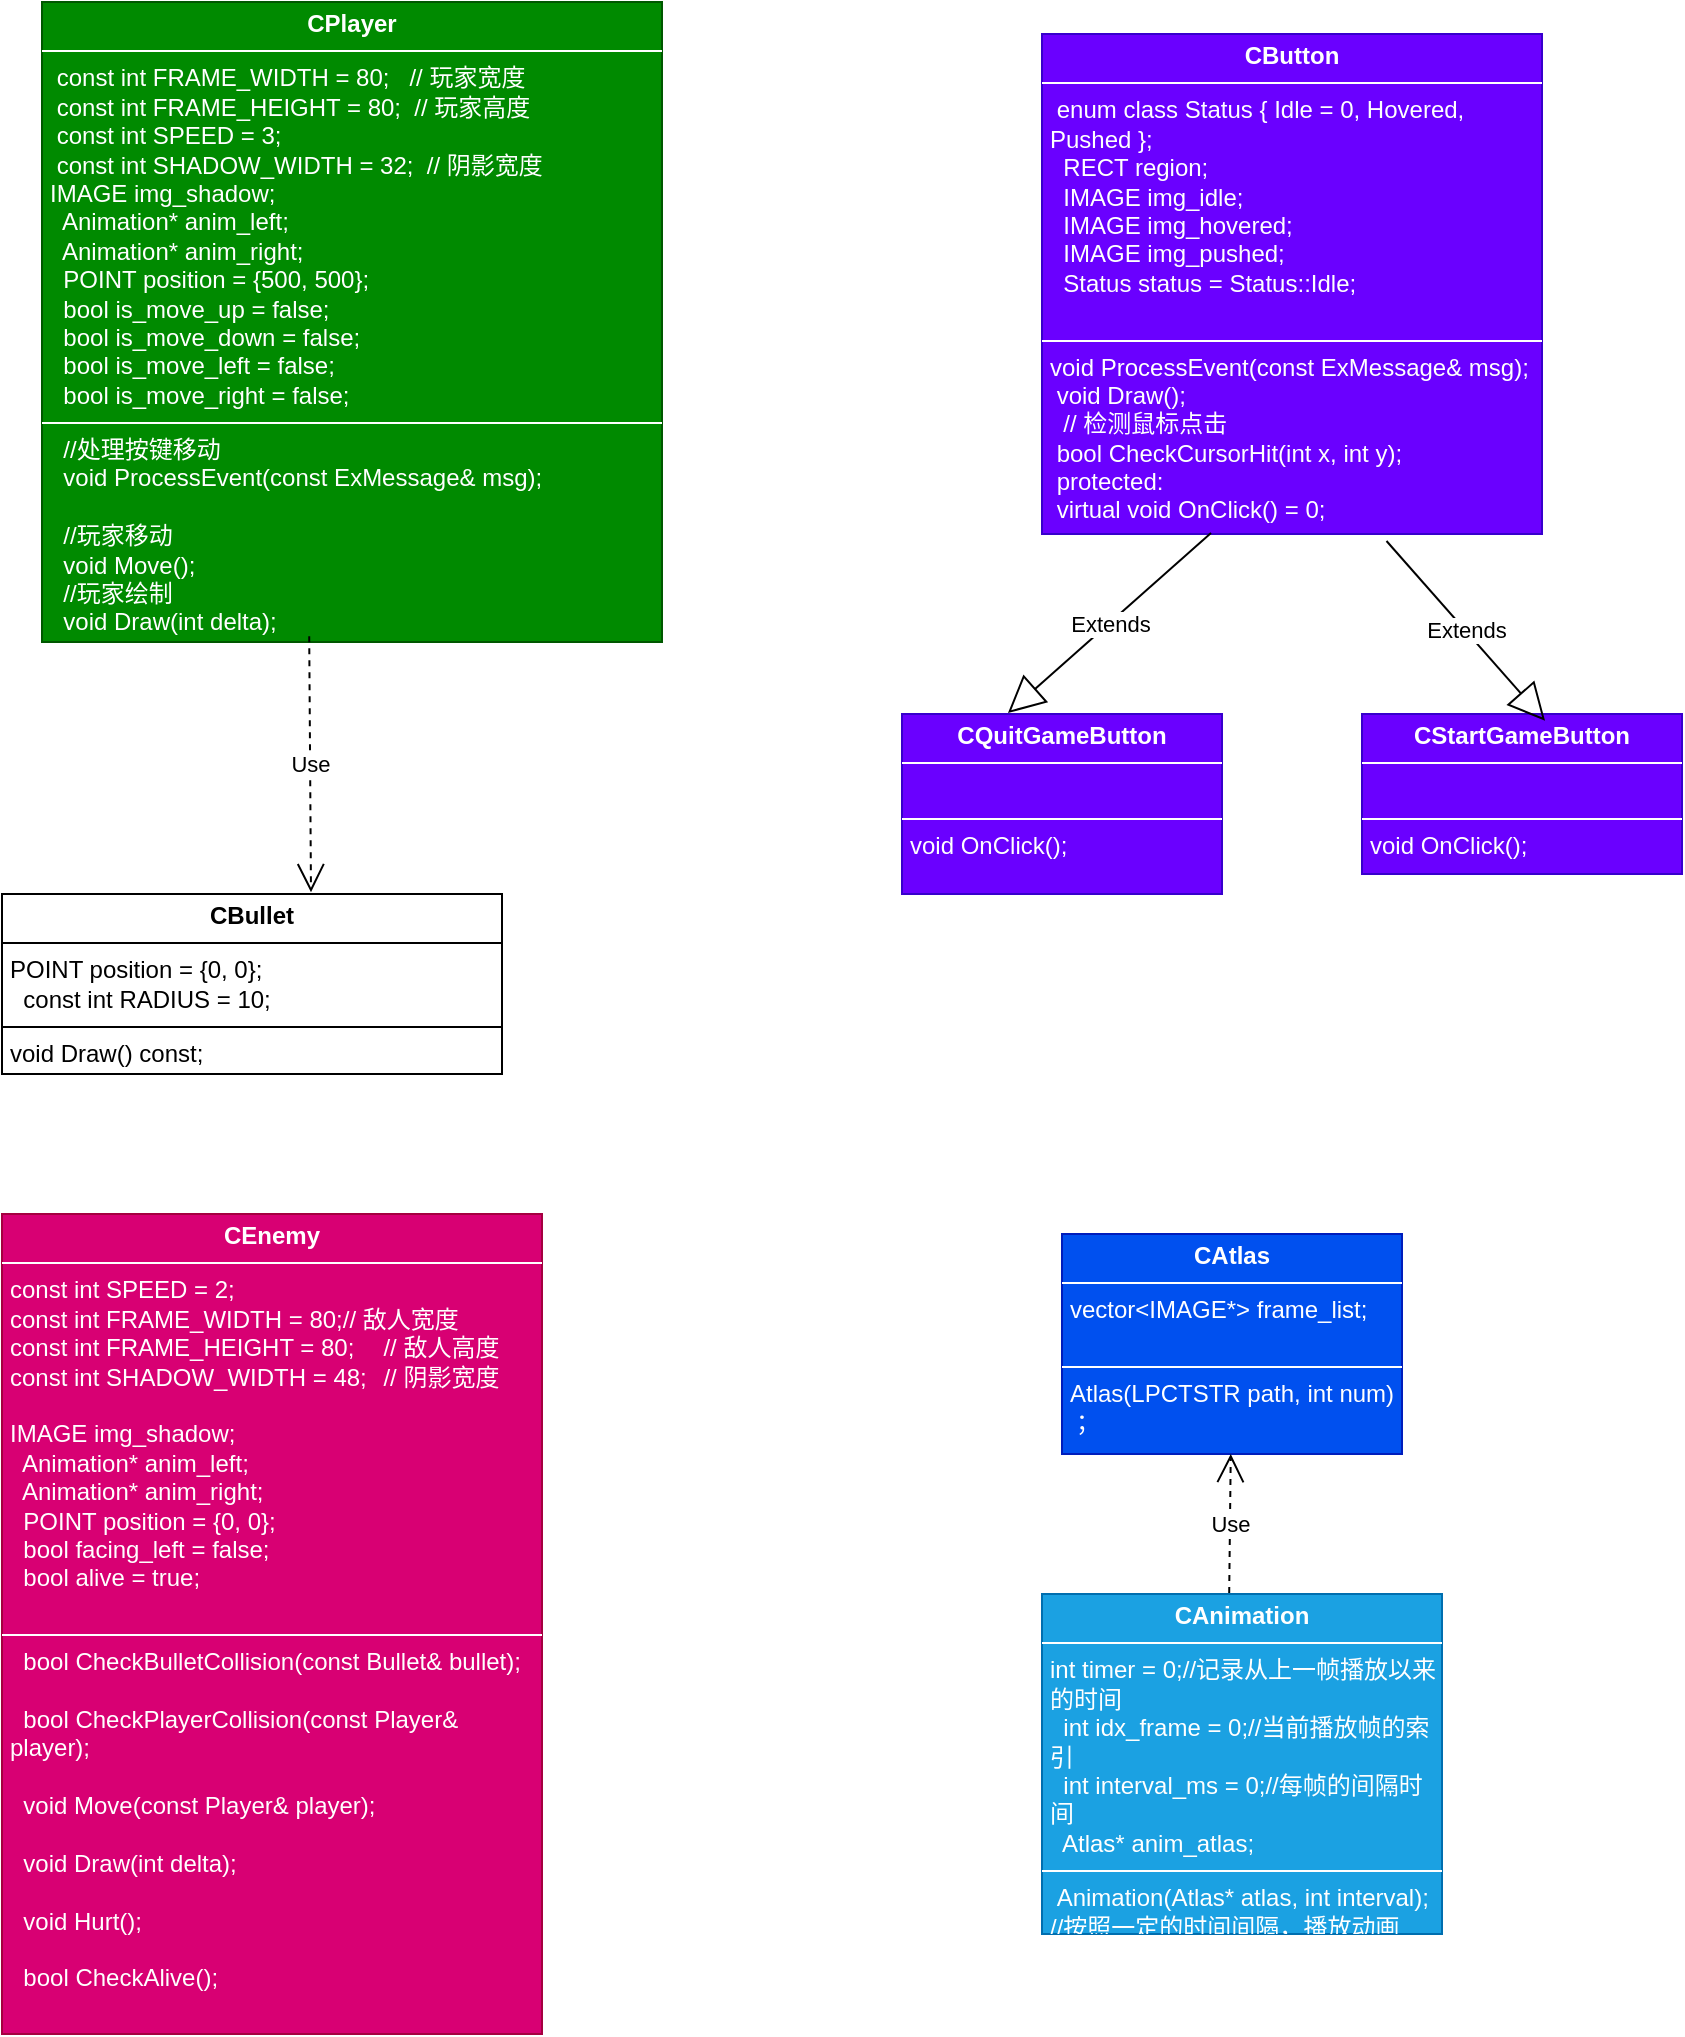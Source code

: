 <mxfile version="25.0.3">
  <diagram name="第 1 页" id="vzWRGLdtDPbdrh--yh06">
    <mxGraphModel dx="1987" dy="737" grid="1" gridSize="10" guides="1" tooltips="1" connect="1" arrows="1" fold="1" page="1" pageScale="1" pageWidth="827" pageHeight="1169" math="0" shadow="0">
      <root>
        <mxCell id="0" />
        <mxCell id="1" parent="0" />
        <mxCell id="5C_csZlOPM4gvtOqU64F-1" value="&lt;p style=&quot;margin:0px;margin-top:4px;text-align:center;&quot;&gt;&lt;b&gt;CPlayer&lt;/b&gt;&lt;/p&gt;&lt;hr size=&quot;1&quot; style=&quot;border-style:solid;&quot;&gt;&lt;p style=&quot;margin:0px;margin-left:4px;&quot;&gt;&amp;nbsp;&lt;span style=&quot;background-color: initial;&quot;&gt;const int FRAME_WIDTH = 80;&amp;nbsp; &amp;nbsp;// 玩家宽度&lt;/span&gt;&lt;/p&gt;&lt;p style=&quot;margin:0px;margin-left:4px;&quot;&gt;&amp;nbsp;const int FRAME_HEIGHT = 80;&amp;nbsp; // 玩家高度&lt;/p&gt;&lt;p style=&quot;margin:0px;margin-left:4px;&quot;&gt;&amp;nbsp;const int SPEED = 3;&lt;/p&gt;&lt;p style=&quot;margin:0px;margin-left:4px;&quot;&gt;&amp;nbsp;const int SHADOW_WIDTH = 32;&amp;nbsp; // 阴影宽度&lt;br&gt;&lt;span style=&quot;background-color: initial;&quot;&gt;IMAGE img_shadow;&lt;/span&gt;&lt;/p&gt;&lt;p style=&quot;margin:0px;margin-left:4px;&quot;&gt;&amp;nbsp; Animation* anim_left;&lt;/p&gt;&lt;p style=&quot;margin:0px;margin-left:4px;&quot;&gt;&amp;nbsp; Animation* anim_right;&lt;/p&gt;&lt;p style=&quot;margin:0px;margin-left:4px;&quot;&gt;&amp;nbsp; POINT position = {500, 500};&lt;/p&gt;&lt;p style=&quot;margin:0px;margin-left:4px;&quot;&gt;&amp;nbsp; bool is_move_up = false;&lt;/p&gt;&lt;p style=&quot;margin:0px;margin-left:4px;&quot;&gt;&amp;nbsp; bool is_move_down = false;&lt;/p&gt;&lt;p style=&quot;margin:0px;margin-left:4px;&quot;&gt;&amp;nbsp; bool is_move_left = false;&lt;/p&gt;&lt;p style=&quot;margin:0px;margin-left:4px;&quot;&gt;&amp;nbsp; bool is_move_right = false;&lt;/p&gt;&lt;hr size=&quot;1&quot; style=&quot;border-style:solid;&quot;&gt;&lt;p style=&quot;margin:0px;margin-left:4px;&quot;&gt;&lt;span style=&quot;background-color: initial;&quot;&gt;&amp;nbsp; //处理按键移动&lt;/span&gt;&lt;/p&gt;&lt;p style=&quot;margin:0px;margin-left:4px;&quot;&gt;&amp;nbsp; void ProcessEvent(const ExMessage&amp;amp; msg);&lt;/p&gt;&lt;p style=&quot;margin:0px;margin-left:4px;&quot;&gt;&lt;br&gt;&lt;/p&gt;&lt;p style=&quot;margin:0px;margin-left:4px;&quot;&gt;&amp;nbsp; //玩家移动&lt;/p&gt;&lt;p style=&quot;margin:0px;margin-left:4px;&quot;&gt;&amp;nbsp; void Move();&lt;/p&gt;&lt;p style=&quot;margin:0px;margin-left:4px;&quot;&gt;&amp;nbsp; //玩家绘制&lt;/p&gt;&lt;p style=&quot;margin:0px;margin-left:4px;&quot;&gt;&amp;nbsp; void Draw(int delta);&lt;/p&gt;&lt;p style=&quot;margin:0px;margin-left:4px;&quot;&gt;&amp;nbsp;&amp;nbsp;&lt;/p&gt;&lt;p style=&quot;margin:0px;margin-left:4px;&quot;&gt;&amp;nbsp; //获取玩家位置&lt;/p&gt;&lt;p style=&quot;margin:0px;margin-left:4px;&quot;&gt;&amp;nbsp; const POINT&amp;amp; GetPosition() const;&lt;/p&gt;&lt;div&gt;&lt;br&gt;&lt;/div&gt;" style="verticalAlign=top;align=left;overflow=fill;html=1;whiteSpace=wrap;fillColor=#008a00;strokeColor=#005700;fontColor=#ffffff;" parent="1" vertex="1">
          <mxGeometry x="-50" y="264" width="310" height="320" as="geometry" />
        </mxCell>
        <mxCell id="5C_csZlOPM4gvtOqU64F-2" value="&lt;p style=&quot;margin:0px;margin-top:4px;text-align:center;&quot;&gt;&lt;b&gt;CEnemy&lt;/b&gt;&lt;/p&gt;&lt;hr size=&quot;1&quot; style=&quot;border-style:solid;&quot;&gt;&lt;p style=&quot;margin:0px;margin-left:4px;&quot;&gt;&lt;span style=&quot;background-color: initial;&quot;&gt;const int SPEED = 2;&lt;/span&gt;&lt;/p&gt;&lt;p style=&quot;margin:0px;margin-left:4px;&quot;&gt;&lt;span style=&quot;white-space: normal;&quot;&gt;const int FRAME_WIDTH = 80;// 敌人宽度&lt;/span&gt;&lt;/p&gt;&lt;p style=&quot;margin:0px;margin-left:4px;&quot;&gt;&lt;span style=&quot;white-space: normal;&quot;&gt;const int FRAME_HEIGHT = 80;&lt;span style=&quot;white-space:pre&quot;&gt;&#x9;&lt;/span&gt;// 敌人高度&lt;/span&gt;&lt;/p&gt;&lt;p style=&quot;margin:0px;margin-left:4px;&quot;&gt;&lt;span style=&quot;white-space: normal;&quot;&gt;const int SHADOW_WIDTH = 48;&lt;span style=&quot;white-space:pre&quot;&gt;&#x9;&lt;/span&gt;// 阴影宽度&lt;br&gt;&lt;span style=&quot;white-space: pre;&quot;&gt;&#x9;&lt;/span&gt;&lt;br&gt;&lt;/span&gt;&lt;/p&gt;&lt;p style=&quot;margin:0px;margin-left:4px;&quot;&gt;IMAGE img_shadow;&lt;/p&gt;&lt;p style=&quot;margin:0px;margin-left:4px;&quot;&gt;&amp;nbsp; Animation* anim_left;&lt;/p&gt;&lt;p style=&quot;margin:0px;margin-left:4px;&quot;&gt;&amp;nbsp; Animation* anim_right;&lt;/p&gt;&lt;p style=&quot;margin:0px;margin-left:4px;&quot;&gt;&amp;nbsp; POINT position = {0, 0};&lt;/p&gt;&lt;p style=&quot;margin:0px;margin-left:4px;&quot;&gt;&amp;nbsp; bool facing_left = false;&lt;/p&gt;&lt;p style=&quot;margin:0px;margin-left:4px;&quot;&gt;&amp;nbsp; bool alive = true;&lt;/p&gt;&lt;div&gt;&lt;br&gt;&lt;/div&gt;&lt;hr size=&quot;1&quot; style=&quot;border-style:solid;&quot;&gt;&lt;p style=&quot;margin:0px;margin-left:4px;&quot;&gt;&amp;nbsp; bool CheckBulletCollision(const Bullet&amp;amp; bullet);&lt;/p&gt;&lt;p style=&quot;margin:0px;margin-left:4px;&quot;&gt;&lt;br&gt;&lt;/p&gt;&lt;p style=&quot;margin:0px;margin-left:4px;&quot;&gt;&amp;nbsp; bool CheckPlayerCollision(const Player&amp;amp; player);&lt;/p&gt;&lt;p style=&quot;margin:0px;margin-left:4px;&quot;&gt;&lt;br&gt;&lt;/p&gt;&lt;p style=&quot;margin:0px;margin-left:4px;&quot;&gt;&amp;nbsp; void Move(const Player&amp;amp; player);&lt;/p&gt;&lt;p style=&quot;margin:0px;margin-left:4px;&quot;&gt;&lt;br&gt;&lt;/p&gt;&lt;p style=&quot;margin:0px;margin-left:4px;&quot;&gt;&amp;nbsp; void Draw(int delta);&lt;/p&gt;&lt;p style=&quot;margin:0px;margin-left:4px;&quot;&gt;&lt;br&gt;&lt;/p&gt;&lt;p style=&quot;margin:0px;margin-left:4px;&quot;&gt;&amp;nbsp; void Hurt();&lt;/p&gt;&lt;p style=&quot;margin:0px;margin-left:4px;&quot;&gt;&lt;br&gt;&lt;/p&gt;&lt;p style=&quot;margin:0px;margin-left:4px;&quot;&gt;&amp;nbsp; bool CheckAlive();&lt;/p&gt;" style="verticalAlign=top;align=left;overflow=fill;html=1;whiteSpace=wrap;fillColor=#d80073;strokeColor=#A50040;fontColor=#ffffff;" parent="1" vertex="1">
          <mxGeometry x="-70" y="870" width="270" height="410" as="geometry" />
        </mxCell>
        <mxCell id="5C_csZlOPM4gvtOqU64F-3" value="&lt;p style=&quot;margin:0px;margin-top:4px;text-align:center;&quot;&gt;&lt;b&gt;CBullet&lt;/b&gt;&lt;/p&gt;&lt;hr size=&quot;1&quot; style=&quot;border-style:solid;&quot;&gt;&lt;p style=&quot;margin:0px;margin-left:4px;&quot;&gt;POINT position = {0, 0};&lt;br&gt;&amp;nbsp; const int RADIUS = 10;&lt;/p&gt;&lt;hr size=&quot;1&quot; style=&quot;border-style:solid;&quot;&gt;&lt;p style=&quot;margin:0px;margin-left:4px;&quot;&gt;void Draw() const;&lt;/p&gt;&lt;div&gt;&lt;br&gt;&lt;/div&gt;" style="verticalAlign=top;align=left;overflow=fill;html=1;whiteSpace=wrap;" parent="1" vertex="1">
          <mxGeometry x="-70" y="710" width="250" height="90" as="geometry" />
        </mxCell>
        <mxCell id="5C_csZlOPM4gvtOqU64F-4" value="&lt;p style=&quot;margin:0px;margin-top:4px;text-align:center;&quot;&gt;&lt;b&gt;CButton&lt;/b&gt;&lt;/p&gt;&lt;hr size=&quot;1&quot; style=&quot;border-style:solid;&quot;&gt;&lt;p style=&quot;margin:0px;margin-left:4px;&quot;&gt;&amp;nbsp;&lt;span style=&quot;background-color: initial;&quot;&gt;enum class Status { Idle = 0, Hovered, Pushed };&lt;/span&gt;&lt;/p&gt;&lt;p style=&quot;margin:0px;margin-left:4px;&quot;&gt;&amp;nbsp; RECT region;&lt;/p&gt;&lt;p style=&quot;margin:0px;margin-left:4px;&quot;&gt;&amp;nbsp; IMAGE img_idle;&lt;/p&gt;&lt;p style=&quot;margin:0px;margin-left:4px;&quot;&gt;&amp;nbsp; IMAGE img_hovered;&lt;/p&gt;&lt;p style=&quot;margin:0px;margin-left:4px;&quot;&gt;&amp;nbsp; IMAGE img_pushed;&lt;/p&gt;&lt;p style=&quot;margin:0px;margin-left:4px;&quot;&gt;&amp;nbsp; Status status = Status::Idle;&lt;/p&gt;&lt;p style=&quot;margin:0px;margin-left:4px;&quot;&gt;&lt;br&gt;&lt;/p&gt;&lt;hr size=&quot;1&quot; style=&quot;border-style:solid;&quot;&gt;&lt;p style=&quot;margin:0px;margin-left:4px;&quot;&gt;void ProcessEvent(const ExMessage&amp;amp; msg);&lt;/p&gt;&lt;p style=&quot;margin:0px;margin-left:4px;&quot;&gt;&lt;span style=&quot;background-color: initial;&quot;&gt;&amp;nbsp;void Draw();&lt;/span&gt;&lt;/p&gt;&lt;p style=&quot;margin:0px;margin-left:4px;&quot;&gt;&lt;span style=&quot;background-color: initial;&quot;&gt;&amp;nbsp; // 检测鼠标点击&lt;/span&gt;&lt;/p&gt;&lt;p style=&quot;margin:0px;margin-left:4px;&quot;&gt;&amp;nbsp;bool CheckCursorHit(int x, int y);&lt;/p&gt;&lt;p style=&quot;margin:0px;margin-left:4px;&quot;&gt;&lt;span style=&quot;background-color: initial;&quot;&gt;&amp;nbsp;protected:&lt;/span&gt;&lt;/p&gt;&lt;p style=&quot;margin:0px;margin-left:4px;&quot;&gt;&amp;nbsp;virtual void OnClick() = 0;&lt;/p&gt;" style="verticalAlign=top;align=left;overflow=fill;html=1;whiteSpace=wrap;fillColor=#6a00ff;strokeColor=#3700CC;fontColor=#ffffff;" parent="1" vertex="1">
          <mxGeometry x="450" y="280" width="250" height="250" as="geometry" />
        </mxCell>
        <mxCell id="5C_csZlOPM4gvtOqU64F-5" value="&lt;p style=&quot;margin:0px;margin-top:4px;text-align:center;&quot;&gt;&lt;b&gt;CQuitGameButton&lt;/b&gt;&lt;/p&gt;&lt;hr size=&quot;1&quot; style=&quot;border-style:solid;&quot;&gt;&lt;p style=&quot;margin:0px;margin-left:4px;&quot;&gt;&lt;br&gt;&lt;/p&gt;&lt;hr size=&quot;1&quot; style=&quot;border-style:solid;&quot;&gt;&lt;p style=&quot;margin:0px;margin-left:4px;&quot;&gt;void OnClick();&lt;/p&gt;" style="verticalAlign=top;align=left;overflow=fill;html=1;whiteSpace=wrap;fillColor=#6a00ff;strokeColor=#3700CC;fontColor=#ffffff;" parent="1" vertex="1">
          <mxGeometry x="380" y="620" width="160" height="90" as="geometry" />
        </mxCell>
        <mxCell id="5C_csZlOPM4gvtOqU64F-6" value="&lt;p style=&quot;margin:0px;margin-top:4px;text-align:center;&quot;&gt;&lt;b&gt;CStartGameButton&lt;/b&gt;&lt;/p&gt;&lt;hr size=&quot;1&quot; style=&quot;border-style:solid;&quot;&gt;&lt;p style=&quot;margin:0px;margin-left:4px;&quot;&gt;&lt;br&gt;&lt;/p&gt;&lt;hr size=&quot;1&quot; style=&quot;border-style:solid;&quot;&gt;&lt;p style=&quot;margin:0px;margin-left:4px;&quot;&gt;void OnClick();&lt;/p&gt;" style="verticalAlign=top;align=left;overflow=fill;html=1;whiteSpace=wrap;fillColor=#6a00ff;strokeColor=#3700CC;fontColor=#ffffff;" parent="1" vertex="1">
          <mxGeometry x="610" y="620" width="160" height="80" as="geometry" />
        </mxCell>
        <mxCell id="5C_csZlOPM4gvtOqU64F-7" value="Extends" style="endArrow=block;endSize=16;endFill=0;html=1;rounded=0;entryX=0.331;entryY=-0.005;entryDx=0;entryDy=0;entryPerimeter=0;exitX=0.338;exitY=0.998;exitDx=0;exitDy=0;exitPerimeter=0;" parent="1" source="5C_csZlOPM4gvtOqU64F-4" target="5C_csZlOPM4gvtOqU64F-5" edge="1">
          <mxGeometry width="160" relative="1" as="geometry">
            <mxPoint x="290" y="530" as="sourcePoint" />
            <mxPoint x="450" y="530" as="targetPoint" />
          </mxGeometry>
        </mxCell>
        <mxCell id="5C_csZlOPM4gvtOqU64F-8" value="Extends" style="endArrow=block;endSize=16;endFill=0;html=1;rounded=0;entryX=0.572;entryY=0.042;entryDx=0;entryDy=0;entryPerimeter=0;exitX=0.689;exitY=1.014;exitDx=0;exitDy=0;exitPerimeter=0;" parent="1" source="5C_csZlOPM4gvtOqU64F-4" target="5C_csZlOPM4gvtOqU64F-6" edge="1">
          <mxGeometry width="160" relative="1" as="geometry">
            <mxPoint x="590" y="520" as="sourcePoint" />
            <mxPoint x="750" y="520" as="targetPoint" />
          </mxGeometry>
        </mxCell>
        <mxCell id="5C_csZlOPM4gvtOqU64F-12" value="Use" style="endArrow=open;endSize=12;dashed=1;html=1;rounded=0;entryX=0.618;entryY=-0.01;entryDx=0;entryDy=0;entryPerimeter=0;exitX=0.431;exitY=0.991;exitDx=0;exitDy=0;exitPerimeter=0;" parent="1" source="5C_csZlOPM4gvtOqU64F-1" target="5C_csZlOPM4gvtOqU64F-3" edge="1">
          <mxGeometry width="160" relative="1" as="geometry">
            <mxPoint x="40" y="640" as="sourcePoint" />
            <mxPoint x="200" y="640" as="targetPoint" />
          </mxGeometry>
        </mxCell>
        <mxCell id="5C_csZlOPM4gvtOqU64F-13" value="&lt;p style=&quot;margin:0px;margin-top:4px;text-align:center;&quot;&gt;&lt;b&gt;C&lt;/b&gt;&lt;span style=&quot;background-color: initial; text-align: left;&quot;&gt;&lt;b&gt;Atlas&lt;/b&gt;&lt;/span&gt;&lt;/p&gt;&lt;hr size=&quot;1&quot; style=&quot;border-style:solid;&quot;&gt;&lt;p style=&quot;margin:0px;margin-left:4px;&quot;&gt;vector&amp;lt;IMAGE*&amp;gt; frame_list;&lt;br&gt;&lt;br&gt;&lt;/p&gt;&lt;hr size=&quot;1&quot; style=&quot;border-style:solid;&quot;&gt;&lt;p style=&quot;margin:0px;margin-left:4px;&quot;&gt;Atlas(LPCTSTR path, int num) ；&lt;/p&gt;" style="verticalAlign=top;align=left;overflow=fill;html=1;whiteSpace=wrap;fillColor=#0050ef;strokeColor=#001DBC;fontColor=#ffffff;" parent="1" vertex="1">
          <mxGeometry x="460" y="880" width="170" height="110" as="geometry" />
        </mxCell>
        <mxCell id="5C_csZlOPM4gvtOqU64F-14" value="&lt;p style=&quot;margin:0px;margin-top:4px;text-align:center;&quot;&gt;&lt;b&gt;CAnimation&lt;/b&gt;&lt;/p&gt;&lt;hr size=&quot;1&quot; style=&quot;border-style:solid;&quot;&gt;&lt;p style=&quot;margin:0px;margin-left:4px;&quot;&gt;int timer = 0;//记录从上一帧播放以来的时间&lt;/p&gt;&lt;p style=&quot;margin:0px;margin-left:4px;&quot;&gt;&amp;nbsp; int idx_frame = 0;//当前播放帧的索引&lt;/p&gt;&lt;p style=&quot;margin:0px;margin-left:4px;&quot;&gt;&amp;nbsp; int interval_ms = 0;//每帧的间隔时间&lt;/p&gt;&lt;p style=&quot;margin:0px;margin-left:4px;&quot;&gt;&amp;nbsp; Atlas* anim_atlas;&lt;/p&gt;&lt;hr size=&quot;1&quot; style=&quot;border-style:solid;&quot;&gt;&lt;p style=&quot;margin:0px;margin-left:4px;&quot;&gt;&amp;nbsp;Animation(Atlas* atlas, int interval);&lt;/p&gt;&lt;p style=&quot;margin:0px;margin-left:4px;&quot;&gt;//&lt;span style=&quot;background-color: initial;&quot;&gt;按照一定的时间间隔，&lt;/span&gt;&lt;span style=&quot;background-color: initial;&quot;&gt;播放动画&lt;/span&gt;&lt;/p&gt;&lt;p style=&quot;margin:0px;margin-left:4px;&quot;&gt;void Play(int x, int y, int delta);&lt;/p&gt;" style="verticalAlign=top;align=left;overflow=fill;html=1;whiteSpace=wrap;fillColor=#1ba1e2;strokeColor=#006EAF;fontColor=#ffffff;" parent="1" vertex="1">
          <mxGeometry x="450" y="1060" width="200" height="170" as="geometry" />
        </mxCell>
        <mxCell id="5C_csZlOPM4gvtOqU64F-15" value="Use" style="endArrow=open;endSize=12;dashed=1;html=1;rounded=0;exitX=0.468;exitY=-0.003;exitDx=0;exitDy=0;exitPerimeter=0;" parent="1" source="5C_csZlOPM4gvtOqU64F-14" target="5C_csZlOPM4gvtOqU64F-13" edge="1">
          <mxGeometry width="160" relative="1" as="geometry">
            <mxPoint x="550" y="1060" as="sourcePoint" />
            <mxPoint x="710" y="1060" as="targetPoint" />
          </mxGeometry>
        </mxCell>
      </root>
    </mxGraphModel>
  </diagram>
</mxfile>
